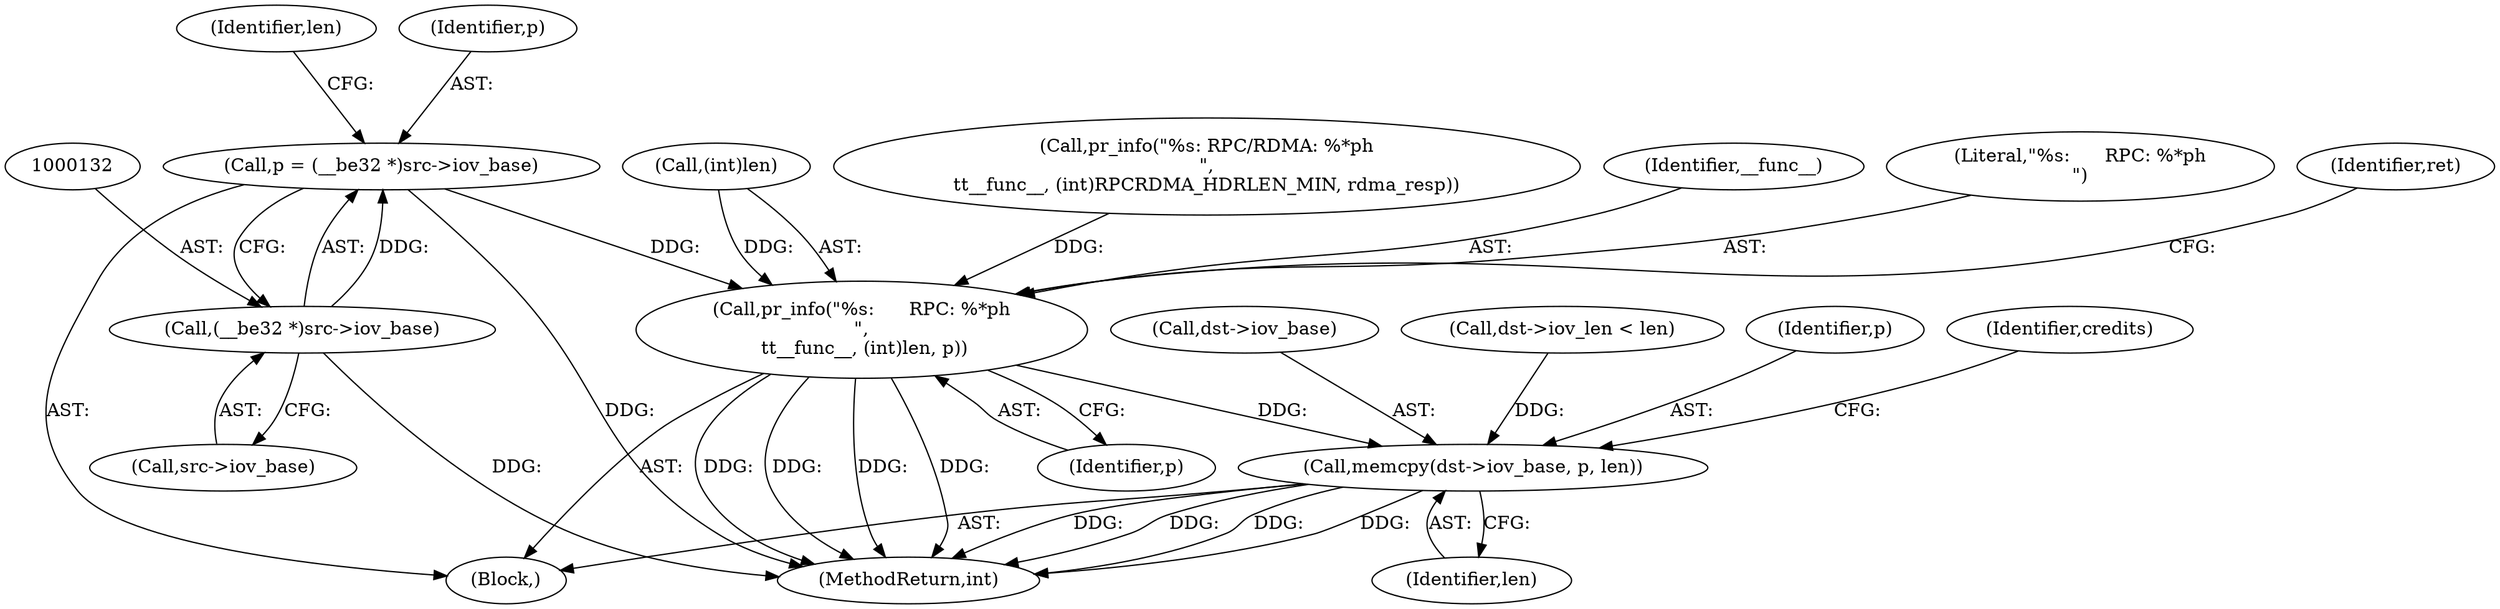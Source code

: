 digraph "0_linux_c70422f760c120480fee4de6c38804c72aa26bc1_23@pointer" {
"1000129" [label="(Call,p = (__be32 *)src->iov_base)"];
"1000131" [label="(Call,(__be32 *)src->iov_base)"];
"1000158" [label="(Call,pr_info(\"%s:      RPC: %*ph\n\",\n \t\t__func__, (int)len, p))"];
"1000218" [label="(Call,memcpy(dst->iov_base, p, len))"];
"1000137" [label="(Identifier,len)"];
"1000151" [label="(Call,pr_info(\"%s: RPC/RDMA: %*ph\n\",\n\t\t__func__, (int)RPCRDMA_HDRLEN_MIN, rdma_resp))"];
"1000160" [label="(Identifier,__func__)"];
"1000219" [label="(Call,dst->iov_base)"];
"1000129" [label="(Call,p = (__be32 *)src->iov_base)"];
"1000164" [label="(Identifier,p)"];
"1000212" [label="(Call,dst->iov_len < len)"];
"1000218" [label="(Call,memcpy(dst->iov_base, p, len))"];
"1000223" [label="(Identifier,len)"];
"1000159" [label="(Literal,\"%s:      RPC: %*ph\n\")"];
"1000161" [label="(Call,(int)len)"];
"1000131" [label="(Call,(__be32 *)src->iov_base)"];
"1000166" [label="(Identifier,ret)"];
"1000106" [label="(Block,)"];
"1000133" [label="(Call,src->iov_base)"];
"1000158" [label="(Call,pr_info(\"%s:      RPC: %*ph\n\",\n \t\t__func__, (int)len, p))"];
"1000222" [label="(Identifier,p)"];
"1000225" [label="(Identifier,credits)"];
"1000314" [label="(MethodReturn,int)"];
"1000130" [label="(Identifier,p)"];
"1000129" -> "1000106"  [label="AST: "];
"1000129" -> "1000131"  [label="CFG: "];
"1000130" -> "1000129"  [label="AST: "];
"1000131" -> "1000129"  [label="AST: "];
"1000137" -> "1000129"  [label="CFG: "];
"1000129" -> "1000314"  [label="DDG: "];
"1000131" -> "1000129"  [label="DDG: "];
"1000129" -> "1000158"  [label="DDG: "];
"1000131" -> "1000133"  [label="CFG: "];
"1000132" -> "1000131"  [label="AST: "];
"1000133" -> "1000131"  [label="AST: "];
"1000131" -> "1000314"  [label="DDG: "];
"1000158" -> "1000106"  [label="AST: "];
"1000158" -> "1000164"  [label="CFG: "];
"1000159" -> "1000158"  [label="AST: "];
"1000160" -> "1000158"  [label="AST: "];
"1000161" -> "1000158"  [label="AST: "];
"1000164" -> "1000158"  [label="AST: "];
"1000166" -> "1000158"  [label="CFG: "];
"1000158" -> "1000314"  [label="DDG: "];
"1000158" -> "1000314"  [label="DDG: "];
"1000158" -> "1000314"  [label="DDG: "];
"1000158" -> "1000314"  [label="DDG: "];
"1000151" -> "1000158"  [label="DDG: "];
"1000161" -> "1000158"  [label="DDG: "];
"1000158" -> "1000218"  [label="DDG: "];
"1000218" -> "1000106"  [label="AST: "];
"1000218" -> "1000223"  [label="CFG: "];
"1000219" -> "1000218"  [label="AST: "];
"1000222" -> "1000218"  [label="AST: "];
"1000223" -> "1000218"  [label="AST: "];
"1000225" -> "1000218"  [label="CFG: "];
"1000218" -> "1000314"  [label="DDG: "];
"1000218" -> "1000314"  [label="DDG: "];
"1000218" -> "1000314"  [label="DDG: "];
"1000218" -> "1000314"  [label="DDG: "];
"1000212" -> "1000218"  [label="DDG: "];
}
